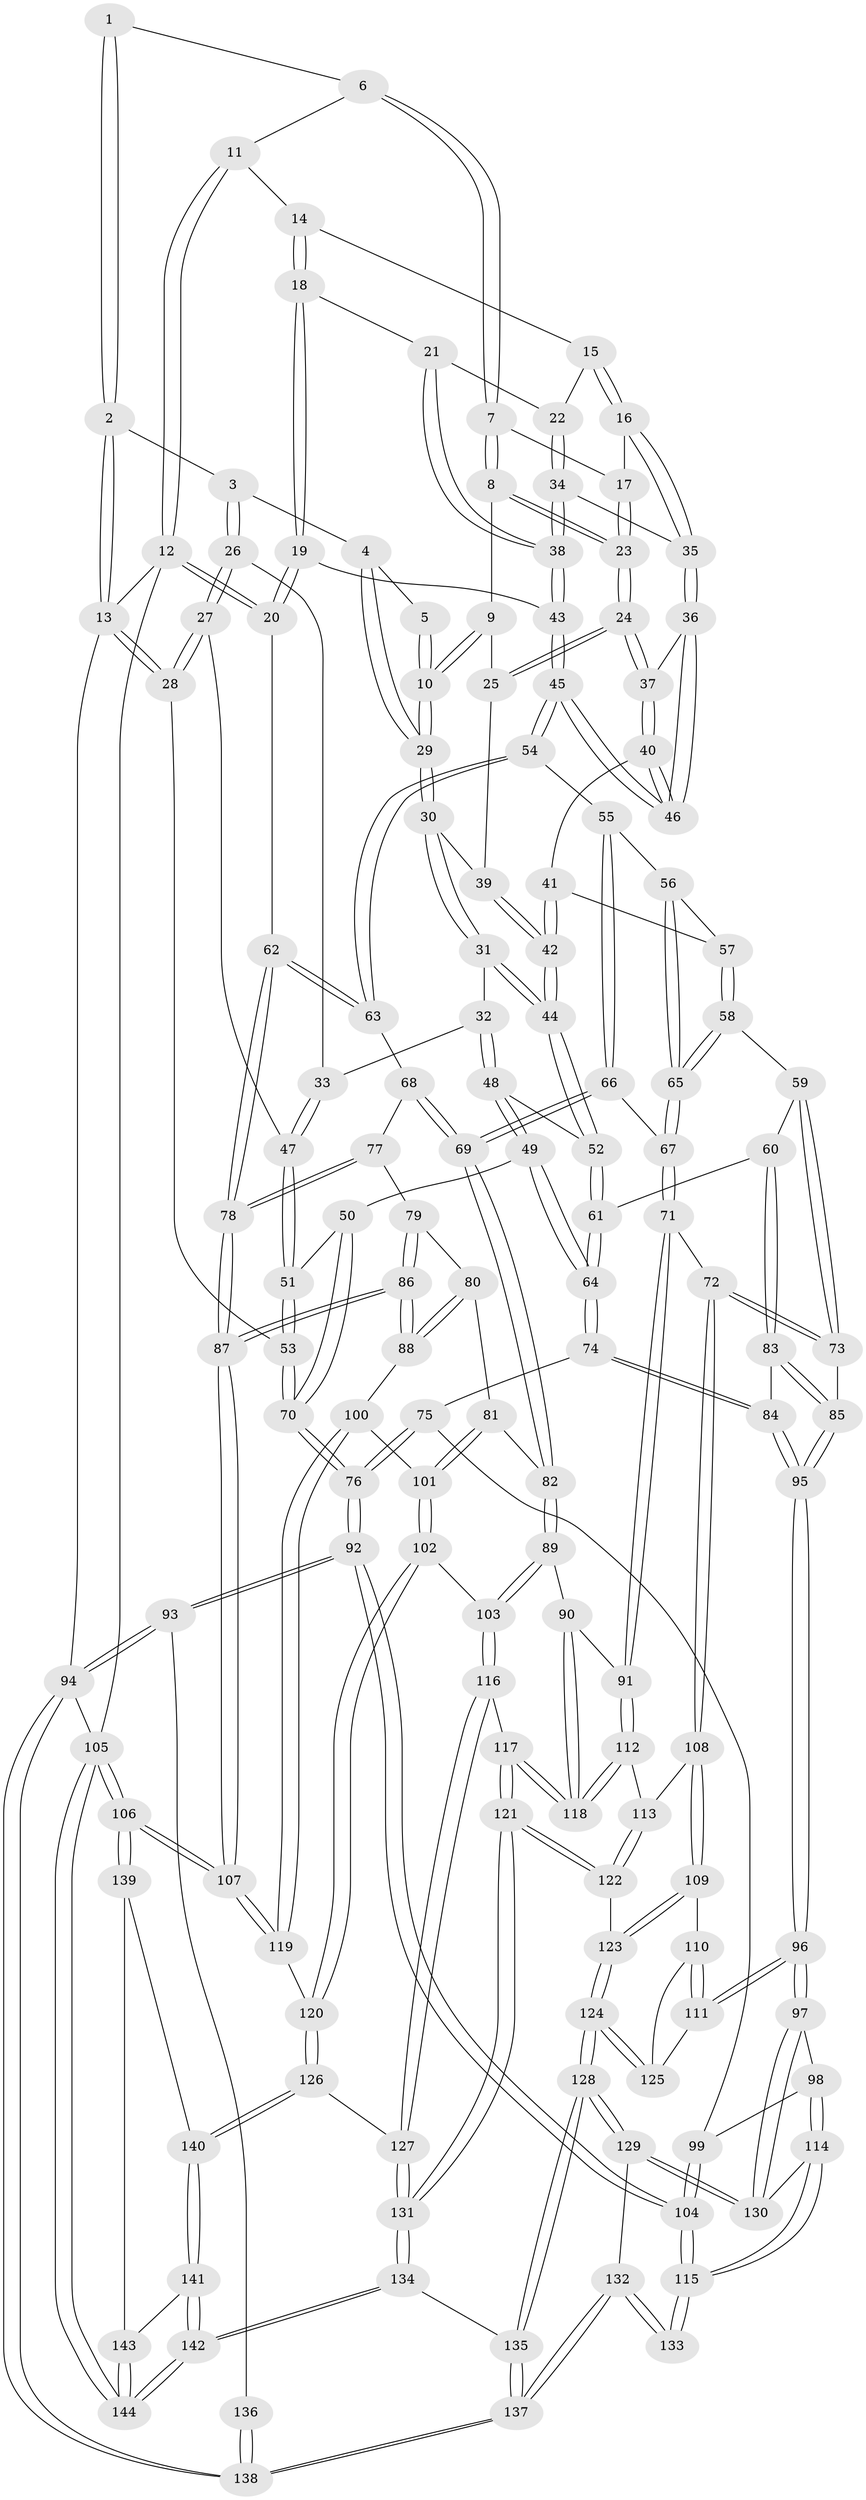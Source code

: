// coarse degree distribution, {4: 0.38461538461538464, 5: 0.3076923076923077, 2: 0.02197802197802198, 3: 0.15384615384615385, 6: 0.13186813186813187}
// Generated by graph-tools (version 1.1) at 2025/42/03/06/25 10:42:26]
// undirected, 144 vertices, 357 edges
graph export_dot {
graph [start="1"]
  node [color=gray90,style=filled];
  1 [pos="+0.35764765811334115+0"];
  2 [pos="+0+0"];
  3 [pos="+0.2700747733074381+0.07133395884286405"];
  4 [pos="+0.29943671559825863+0.07684882436348009"];
  5 [pos="+0.3464110392727792+0"];
  6 [pos="+0.5831641186146372+0"];
  7 [pos="+0.5786651487831296+0"];
  8 [pos="+0.5150164401855952+0"];
  9 [pos="+0.5028720238529211+0.008123808565831059"];
  10 [pos="+0.3858733403272628+0.10157309107759444"];
  11 [pos="+0.8306900386745018+0"];
  12 [pos="+1+0"];
  13 [pos="+0+0"];
  14 [pos="+0.8597017940668198+0"];
  15 [pos="+0.7942617692857333+0.06070604180144618"];
  16 [pos="+0.7061306780536931+0.09450685959464786"];
  17 [pos="+0.6570296914417517+0.03496396535471845"];
  18 [pos="+0.950904925167365+0.11001855404028985"];
  19 [pos="+1+0.16433338793979219"];
  20 [pos="+1+0.19822309844160835"];
  21 [pos="+0.8362159264112667+0.13764423009500143"];
  22 [pos="+0.8132508627304811+0.12142070805250083"];
  23 [pos="+0.5984262443029643+0.1506796572100775"];
  24 [pos="+0.597095293789876+0.1749267589134131"];
  25 [pos="+0.5213226879775934+0.14711763624170926"];
  26 [pos="+0.23684487091419715+0.11002848895336159"];
  27 [pos="+0.12587777504651376+0.17958217909088303"];
  28 [pos="+0+0"];
  29 [pos="+0.37663113746880034+0.11268948442323605"];
  30 [pos="+0.3790178384015895+0.13485785607341436"];
  31 [pos="+0.375026520500366+0.14885761574484022"];
  32 [pos="+0.30696463508495686+0.21794960717082695"];
  33 [pos="+0.2994175863246988+0.21625651886416875"];
  34 [pos="+0.7161017909291411+0.16086937012368013"];
  35 [pos="+0.7120446947615535+0.16045674624823061"];
  36 [pos="+0.69841099642005+0.17692806123227175"];
  37 [pos="+0.6304513003813028+0.22794623200649583"];
  38 [pos="+0.8143565571297889+0.20624991548415683"];
  39 [pos="+0.4905053966145219+0.17164810938239383"];
  40 [pos="+0.6275875194028854+0.23907139921542597"];
  41 [pos="+0.612113135109992+0.26194383435467367"];
  42 [pos="+0.5006080811387672+0.2923639417007238"];
  43 [pos="+0.8500688871408616+0.2876507620001979"];
  44 [pos="+0.4682022344980125+0.3164180679251847"];
  45 [pos="+0.8317575987941044+0.3269849126255882"];
  46 [pos="+0.8309942082605952+0.3265147324630242"];
  47 [pos="+0.1482983633132972+0.2213969397073869"];
  48 [pos="+0.31708783539775587+0.26742707358820517"];
  49 [pos="+0.22500720759541698+0.391771832702247"];
  50 [pos="+0.189739402106583+0.3638505928368762"];
  51 [pos="+0.14989793433934445+0.2626826217454871"];
  52 [pos="+0.457001637307441+0.3352385010240102"];
  53 [pos="+0+0.40957773996019337"];
  54 [pos="+0.8317716402897283+0.34340837344881975"];
  55 [pos="+0.8107517923975698+0.35343278319515514"];
  56 [pos="+0.7992628664875912+0.35671715884627997"];
  57 [pos="+0.6259070333691005+0.2975158362899928"];
  58 [pos="+0.6525418299696536+0.41437973348218304"];
  59 [pos="+0.6225819295433334+0.42517403168843937"];
  60 [pos="+0.4931862974742288+0.43832255119912394"];
  61 [pos="+0.4516120195134617+0.3728851142583022"];
  62 [pos="+1+0.3807788206483141"];
  63 [pos="+0.866961293349208+0.3862074241066883"];
  64 [pos="+0.25306453128986606+0.44403167243109953"];
  65 [pos="+0.6566224486804948+0.41613564241506645"];
  66 [pos="+0.7187647806364358+0.5333002840327727"];
  67 [pos="+0.7156327853116882+0.5328274645663468"];
  68 [pos="+0.8678481616562821+0.4482376901601915"];
  69 [pos="+0.7948755662032632+0.5610647453543497"];
  70 [pos="+0+0.45948852861130496"];
  71 [pos="+0.6643836709232666+0.5697736464374661"];
  72 [pos="+0.5937570691223694+0.5912586422559408"];
  73 [pos="+0.5908161145950119+0.5895947952536167"];
  74 [pos="+0.2490589882213983+0.47718926809291207"];
  75 [pos="+0.22628696990125285+0.5095017346050621"];
  76 [pos="+0+0.4823542908471629"];
  77 [pos="+0.8997670892440629+0.4746206336857356"];
  78 [pos="+1+0.48433550770587774"];
  79 [pos="+0.9335020101575384+0.526990000984652"];
  80 [pos="+0.9039923686505797+0.5667894828099259"];
  81 [pos="+0.8302633989130825+0.580931820861559"];
  82 [pos="+0.795396502036343+0.5620864742511745"];
  83 [pos="+0.4931097041864067+0.43943395729446355"];
  84 [pos="+0.3988494436692953+0.5640191396185231"];
  85 [pos="+0.5645674329927111+0.5810643971436406"];
  86 [pos="+1+0.5952440242345238"];
  87 [pos="+1+0.5866467059955697"];
  88 [pos="+0.9848059298177454+0.6430614590258277"];
  89 [pos="+0.7715906067837063+0.6442088089694434"];
  90 [pos="+0.7338195536824026+0.6682040423422368"];
  91 [pos="+0.7087684907006312+0.6720635309276537"];
  92 [pos="+0+0.6910133872290886"];
  93 [pos="+0+1"];
  94 [pos="+0+1"];
  95 [pos="+0.4233871652499081+0.6476430278090842"];
  96 [pos="+0.41224848345732756+0.6822038422989848"];
  97 [pos="+0.40702807024803445+0.6877655019848271"];
  98 [pos="+0.23446683956111364+0.6177944078541755"];
  99 [pos="+0.21771295958488115+0.5517818130432336"];
  100 [pos="+0.9270100457200492+0.675379539574144"];
  101 [pos="+0.9007737276277508+0.6732599539707285"];
  102 [pos="+0.8358519647289857+0.7221743884448113"];
  103 [pos="+0.8243168973658078+0.7229916302371949"];
  104 [pos="+0+0.6915371891116331"];
  105 [pos="+1+1"];
  106 [pos="+1+0.8983056281123989"];
  107 [pos="+1+0.755385181675533"];
  108 [pos="+0.6083065868958908+0.697188418616892"];
  109 [pos="+0.6043270547670027+0.7020401473258738"];
  110 [pos="+0.585040070549075+0.7058998626312885"];
  111 [pos="+0.42716410277117434+0.6868855972362472"];
  112 [pos="+0.677195627942188+0.7000840182428253"];
  113 [pos="+0.666711268398681+0.7054523098628313"];
  114 [pos="+0.1829789010752986+0.7508866534579208"];
  115 [pos="+0.1828659278645665+0.7509940297141902"];
  116 [pos="+0.8131736646381349+0.7326348149956421"];
  117 [pos="+0.7726246785413933+0.7627396861639336"];
  118 [pos="+0.7588502317156868+0.7441968701697469"];
  119 [pos="+0.9431827276269331+0.772967586563877"];
  120 [pos="+0.9059826892486197+0.8273676532355552"];
  121 [pos="+0.7487393009065922+0.814103575698299"];
  122 [pos="+0.7006230131928987+0.7861817494437835"];
  123 [pos="+0.6040379127817946+0.8044640116936124"];
  124 [pos="+0.5388519223894984+0.9218935814552898"];
  125 [pos="+0.5283294388803648+0.7595401629834818"];
  126 [pos="+0.9040389576553215+0.8396516605783318"];
  127 [pos="+0.8574818017548873+0.8573432233818739"];
  128 [pos="+0.48956498466044446+1"];
  129 [pos="+0.4132815868027097+0.9131780480069509"];
  130 [pos="+0.39132231480580576+0.7358006669157472"];
  131 [pos="+0.7672238213942014+0.8978099455583393"];
  132 [pos="+0.20499638613395216+0.8208963542709352"];
  133 [pos="+0.19460956877398383+0.8059823450806317"];
  134 [pos="+0.6547342552211555+1"];
  135 [pos="+0.503036375122506+1"];
  136 [pos="+0.16320032450086613+0.831303685642603"];
  137 [pos="+0.13458076722472656+1"];
  138 [pos="+0+1"];
  139 [pos="+1+0.8888974831217016"];
  140 [pos="+0.9534368006710571+0.8804591980562504"];
  141 [pos="+0.9221578814931369+0.9535484353931006"];
  142 [pos="+0.6888746285647698+1"];
  143 [pos="+0.964058621399857+0.9768191143565841"];
  144 [pos="+1+1"];
  1 -- 2;
  1 -- 2;
  1 -- 6;
  2 -- 3;
  2 -- 13;
  2 -- 13;
  3 -- 4;
  3 -- 26;
  3 -- 26;
  4 -- 5;
  4 -- 29;
  4 -- 29;
  5 -- 10;
  5 -- 10;
  6 -- 7;
  6 -- 7;
  6 -- 11;
  7 -- 8;
  7 -- 8;
  7 -- 17;
  8 -- 9;
  8 -- 23;
  8 -- 23;
  9 -- 10;
  9 -- 10;
  9 -- 25;
  10 -- 29;
  10 -- 29;
  11 -- 12;
  11 -- 12;
  11 -- 14;
  12 -- 13;
  12 -- 20;
  12 -- 20;
  12 -- 105;
  13 -- 28;
  13 -- 28;
  13 -- 94;
  14 -- 15;
  14 -- 18;
  14 -- 18;
  15 -- 16;
  15 -- 16;
  15 -- 22;
  16 -- 17;
  16 -- 35;
  16 -- 35;
  17 -- 23;
  17 -- 23;
  18 -- 19;
  18 -- 19;
  18 -- 21;
  19 -- 20;
  19 -- 20;
  19 -- 43;
  20 -- 62;
  21 -- 22;
  21 -- 38;
  21 -- 38;
  22 -- 34;
  22 -- 34;
  23 -- 24;
  23 -- 24;
  24 -- 25;
  24 -- 25;
  24 -- 37;
  24 -- 37;
  25 -- 39;
  26 -- 27;
  26 -- 27;
  26 -- 33;
  27 -- 28;
  27 -- 28;
  27 -- 47;
  28 -- 53;
  29 -- 30;
  29 -- 30;
  30 -- 31;
  30 -- 31;
  30 -- 39;
  31 -- 32;
  31 -- 44;
  31 -- 44;
  32 -- 33;
  32 -- 48;
  32 -- 48;
  33 -- 47;
  33 -- 47;
  34 -- 35;
  34 -- 38;
  34 -- 38;
  35 -- 36;
  35 -- 36;
  36 -- 37;
  36 -- 46;
  36 -- 46;
  37 -- 40;
  37 -- 40;
  38 -- 43;
  38 -- 43;
  39 -- 42;
  39 -- 42;
  40 -- 41;
  40 -- 46;
  40 -- 46;
  41 -- 42;
  41 -- 42;
  41 -- 57;
  42 -- 44;
  42 -- 44;
  43 -- 45;
  43 -- 45;
  44 -- 52;
  44 -- 52;
  45 -- 46;
  45 -- 46;
  45 -- 54;
  45 -- 54;
  47 -- 51;
  47 -- 51;
  48 -- 49;
  48 -- 49;
  48 -- 52;
  49 -- 50;
  49 -- 64;
  49 -- 64;
  50 -- 51;
  50 -- 70;
  50 -- 70;
  51 -- 53;
  51 -- 53;
  52 -- 61;
  52 -- 61;
  53 -- 70;
  53 -- 70;
  54 -- 55;
  54 -- 63;
  54 -- 63;
  55 -- 56;
  55 -- 66;
  55 -- 66;
  56 -- 57;
  56 -- 65;
  56 -- 65;
  57 -- 58;
  57 -- 58;
  58 -- 59;
  58 -- 65;
  58 -- 65;
  59 -- 60;
  59 -- 73;
  59 -- 73;
  60 -- 61;
  60 -- 83;
  60 -- 83;
  61 -- 64;
  61 -- 64;
  62 -- 63;
  62 -- 63;
  62 -- 78;
  62 -- 78;
  63 -- 68;
  64 -- 74;
  64 -- 74;
  65 -- 67;
  65 -- 67;
  66 -- 67;
  66 -- 69;
  66 -- 69;
  67 -- 71;
  67 -- 71;
  68 -- 69;
  68 -- 69;
  68 -- 77;
  69 -- 82;
  69 -- 82;
  70 -- 76;
  70 -- 76;
  71 -- 72;
  71 -- 91;
  71 -- 91;
  72 -- 73;
  72 -- 73;
  72 -- 108;
  72 -- 108;
  73 -- 85;
  74 -- 75;
  74 -- 84;
  74 -- 84;
  75 -- 76;
  75 -- 76;
  75 -- 99;
  76 -- 92;
  76 -- 92;
  77 -- 78;
  77 -- 78;
  77 -- 79;
  78 -- 87;
  78 -- 87;
  79 -- 80;
  79 -- 86;
  79 -- 86;
  80 -- 81;
  80 -- 88;
  80 -- 88;
  81 -- 82;
  81 -- 101;
  81 -- 101;
  82 -- 89;
  82 -- 89;
  83 -- 84;
  83 -- 85;
  83 -- 85;
  84 -- 95;
  84 -- 95;
  85 -- 95;
  85 -- 95;
  86 -- 87;
  86 -- 87;
  86 -- 88;
  86 -- 88;
  87 -- 107;
  87 -- 107;
  88 -- 100;
  89 -- 90;
  89 -- 103;
  89 -- 103;
  90 -- 91;
  90 -- 118;
  90 -- 118;
  91 -- 112;
  91 -- 112;
  92 -- 93;
  92 -- 93;
  92 -- 104;
  92 -- 104;
  93 -- 94;
  93 -- 94;
  93 -- 136;
  94 -- 105;
  94 -- 138;
  94 -- 138;
  95 -- 96;
  95 -- 96;
  96 -- 97;
  96 -- 97;
  96 -- 111;
  96 -- 111;
  97 -- 98;
  97 -- 130;
  97 -- 130;
  98 -- 99;
  98 -- 114;
  98 -- 114;
  99 -- 104;
  99 -- 104;
  100 -- 101;
  100 -- 119;
  100 -- 119;
  101 -- 102;
  101 -- 102;
  102 -- 103;
  102 -- 120;
  102 -- 120;
  103 -- 116;
  103 -- 116;
  104 -- 115;
  104 -- 115;
  105 -- 106;
  105 -- 106;
  105 -- 144;
  105 -- 144;
  106 -- 107;
  106 -- 107;
  106 -- 139;
  106 -- 139;
  107 -- 119;
  107 -- 119;
  108 -- 109;
  108 -- 109;
  108 -- 113;
  109 -- 110;
  109 -- 123;
  109 -- 123;
  110 -- 111;
  110 -- 111;
  110 -- 125;
  111 -- 125;
  112 -- 113;
  112 -- 118;
  112 -- 118;
  113 -- 122;
  113 -- 122;
  114 -- 115;
  114 -- 115;
  114 -- 130;
  115 -- 133;
  115 -- 133;
  116 -- 117;
  116 -- 127;
  116 -- 127;
  117 -- 118;
  117 -- 118;
  117 -- 121;
  117 -- 121;
  119 -- 120;
  120 -- 126;
  120 -- 126;
  121 -- 122;
  121 -- 122;
  121 -- 131;
  121 -- 131;
  122 -- 123;
  123 -- 124;
  123 -- 124;
  124 -- 125;
  124 -- 125;
  124 -- 128;
  124 -- 128;
  126 -- 127;
  126 -- 140;
  126 -- 140;
  127 -- 131;
  127 -- 131;
  128 -- 129;
  128 -- 129;
  128 -- 135;
  128 -- 135;
  129 -- 130;
  129 -- 130;
  129 -- 132;
  131 -- 134;
  131 -- 134;
  132 -- 133;
  132 -- 133;
  132 -- 137;
  132 -- 137;
  134 -- 135;
  134 -- 142;
  134 -- 142;
  135 -- 137;
  135 -- 137;
  136 -- 138;
  136 -- 138;
  137 -- 138;
  137 -- 138;
  139 -- 140;
  139 -- 143;
  140 -- 141;
  140 -- 141;
  141 -- 142;
  141 -- 142;
  141 -- 143;
  142 -- 144;
  142 -- 144;
  143 -- 144;
  143 -- 144;
}
